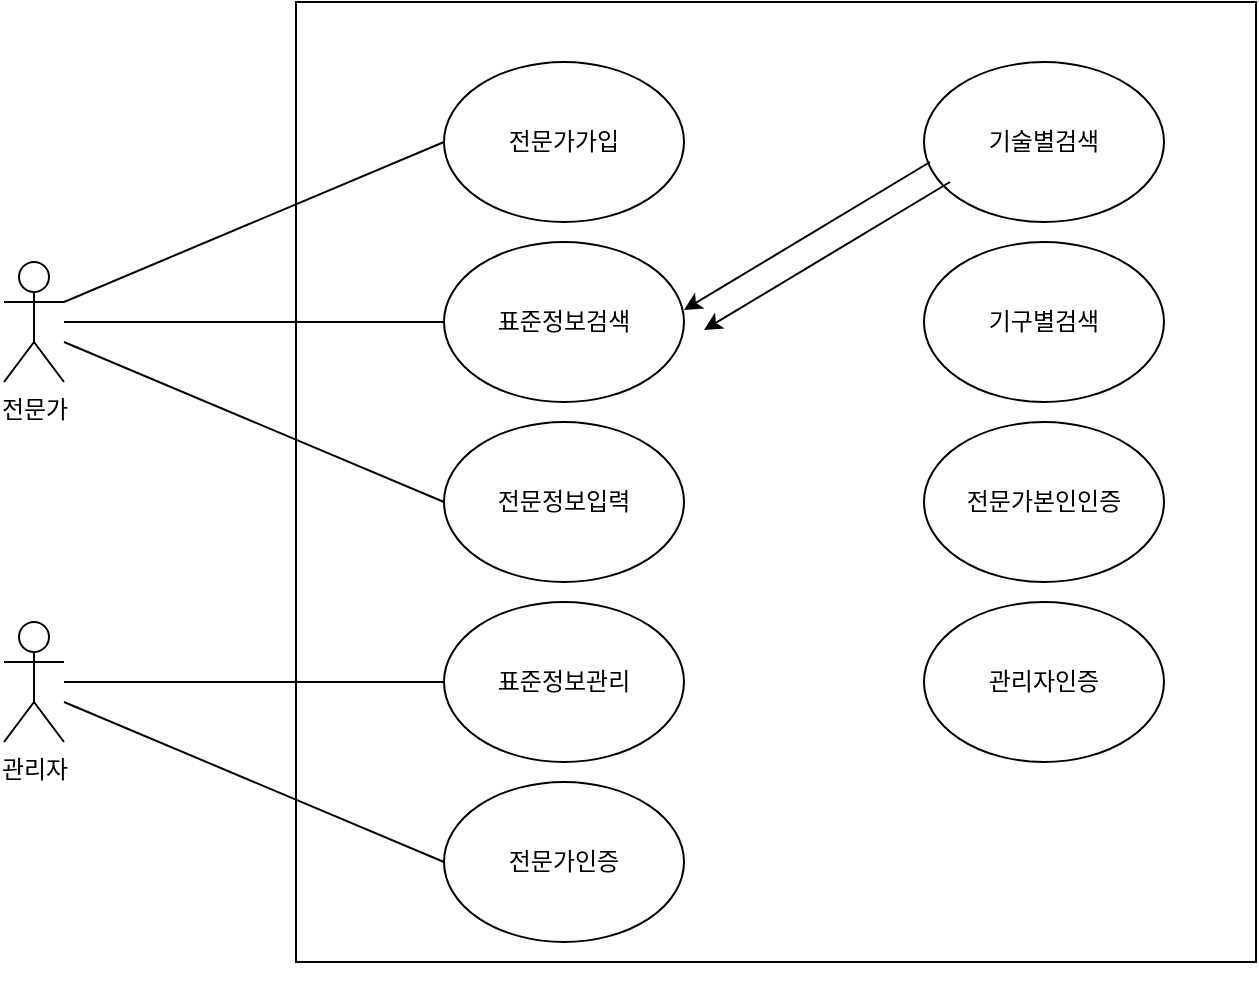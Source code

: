 <mxfile version="14.5.6" type="github">
  <diagram id="ED2n6wAIrzgHzRB9u_bf" name="Page-1">
    <mxGraphModel dx="896" dy="560" grid="1" gridSize="10" guides="1" tooltips="1" connect="1" arrows="1" fold="1" page="1" pageScale="1" pageWidth="827" pageHeight="1169" math="0" shadow="0">
      <root>
        <mxCell id="0" />
        <mxCell id="1" parent="0" />
        <mxCell id="K-j9LZgvzBpwlnVm5rFL-19" value="" style="whiteSpace=wrap;html=1;aspect=fixed;" vertex="1" parent="1">
          <mxGeometry x="246" y="170" width="480" height="480" as="geometry" />
        </mxCell>
        <mxCell id="K-j9LZgvzBpwlnVm5rFL-1" value="전문가" style="shape=umlActor;verticalLabelPosition=bottom;verticalAlign=top;html=1;outlineConnect=0;" vertex="1" parent="1">
          <mxGeometry x="100" y="300" width="30" height="60" as="geometry" />
        </mxCell>
        <mxCell id="K-j9LZgvzBpwlnVm5rFL-2" value="전문가가입" style="ellipse;whiteSpace=wrap;html=1;" vertex="1" parent="1">
          <mxGeometry x="320" y="200" width="120" height="80" as="geometry" />
        </mxCell>
        <mxCell id="K-j9LZgvzBpwlnVm5rFL-3" value="표준정보검색" style="ellipse;whiteSpace=wrap;html=1;" vertex="1" parent="1">
          <mxGeometry x="320" y="290" width="120" height="80" as="geometry" />
        </mxCell>
        <mxCell id="K-j9LZgvzBpwlnVm5rFL-4" value="전문정보입력" style="ellipse;whiteSpace=wrap;html=1;" vertex="1" parent="1">
          <mxGeometry x="320" y="380" width="120" height="80" as="geometry" />
        </mxCell>
        <mxCell id="K-j9LZgvzBpwlnVm5rFL-5" value="표준정보관리" style="ellipse;whiteSpace=wrap;html=1;" vertex="1" parent="1">
          <mxGeometry x="320" y="470" width="120" height="80" as="geometry" />
        </mxCell>
        <mxCell id="K-j9LZgvzBpwlnVm5rFL-6" value="전문가인증" style="ellipse;whiteSpace=wrap;html=1;" vertex="1" parent="1">
          <mxGeometry x="320" y="560" width="120" height="80" as="geometry" />
        </mxCell>
        <mxCell id="K-j9LZgvzBpwlnVm5rFL-11" value="" style="endArrow=none;html=1;entryX=0;entryY=0.5;entryDx=0;entryDy=0;exitX=1;exitY=0.333;exitDx=0;exitDy=0;exitPerimeter=0;" edge="1" parent="1" source="K-j9LZgvzBpwlnVm5rFL-1" target="K-j9LZgvzBpwlnVm5rFL-2">
          <mxGeometry width="50" height="50" relative="1" as="geometry">
            <mxPoint x="140" y="300" as="sourcePoint" />
            <mxPoint x="190" y="250" as="targetPoint" />
          </mxGeometry>
        </mxCell>
        <mxCell id="K-j9LZgvzBpwlnVm5rFL-12" value="" style="endArrow=none;html=1;entryX=0;entryY=0.5;entryDx=0;entryDy=0;" edge="1" parent="1" source="K-j9LZgvzBpwlnVm5rFL-1" target="K-j9LZgvzBpwlnVm5rFL-3">
          <mxGeometry width="50" height="50" relative="1" as="geometry">
            <mxPoint x="150" y="280" as="sourcePoint" />
            <mxPoint x="330" y="330" as="targetPoint" />
          </mxGeometry>
        </mxCell>
        <mxCell id="K-j9LZgvzBpwlnVm5rFL-13" value="" style="endArrow=none;html=1;entryX=0;entryY=0.5;entryDx=0;entryDy=0;" edge="1" parent="1" target="K-j9LZgvzBpwlnVm5rFL-4">
          <mxGeometry width="50" height="50" relative="1" as="geometry">
            <mxPoint x="130" y="340" as="sourcePoint" />
            <mxPoint x="330" y="340" as="targetPoint" />
          </mxGeometry>
        </mxCell>
        <mxCell id="K-j9LZgvzBpwlnVm5rFL-15" value="관리자" style="shape=umlActor;verticalLabelPosition=bottom;verticalAlign=top;html=1;outlineConnect=0;" vertex="1" parent="1">
          <mxGeometry x="100" y="480" width="30" height="60" as="geometry" />
        </mxCell>
        <mxCell id="K-j9LZgvzBpwlnVm5rFL-17" value="" style="endArrow=none;html=1;entryX=0;entryY=0.5;entryDx=0;entryDy=0;" edge="1" parent="1">
          <mxGeometry width="50" height="50" relative="1" as="geometry">
            <mxPoint x="130" y="510" as="sourcePoint" />
            <mxPoint x="320" y="510" as="targetPoint" />
          </mxGeometry>
        </mxCell>
        <mxCell id="K-j9LZgvzBpwlnVm5rFL-18" value="" style="endArrow=none;html=1;entryX=0;entryY=0.5;entryDx=0;entryDy=0;" edge="1" parent="1">
          <mxGeometry width="50" height="50" relative="1" as="geometry">
            <mxPoint x="130" y="520" as="sourcePoint" />
            <mxPoint x="320" y="600" as="targetPoint" />
          </mxGeometry>
        </mxCell>
        <mxCell id="K-j9LZgvzBpwlnVm5rFL-20" value="기구별검색" style="ellipse;whiteSpace=wrap;html=1;" vertex="1" parent="1">
          <mxGeometry x="560" y="290" width="120" height="80" as="geometry" />
        </mxCell>
        <mxCell id="K-j9LZgvzBpwlnVm5rFL-21" value="기술별검색" style="ellipse;whiteSpace=wrap;html=1;" vertex="1" parent="1">
          <mxGeometry x="560" y="200" width="120" height="80" as="geometry" />
        </mxCell>
        <mxCell id="K-j9LZgvzBpwlnVm5rFL-22" value="관리자인증" style="ellipse;whiteSpace=wrap;html=1;" vertex="1" parent="1">
          <mxGeometry x="560" y="470" width="120" height="80" as="geometry" />
        </mxCell>
        <mxCell id="K-j9LZgvzBpwlnVm5rFL-23" value="전문가본인인증" style="ellipse;whiteSpace=wrap;html=1;" vertex="1" parent="1">
          <mxGeometry x="560" y="380" width="120" height="80" as="geometry" />
        </mxCell>
        <mxCell id="K-j9LZgvzBpwlnVm5rFL-24" style="edgeStyle=orthogonalEdgeStyle;rounded=0;orthogonalLoop=1;jettySize=auto;html=1;exitX=0.5;exitY=1;exitDx=0;exitDy=0;" edge="1" parent="1" source="K-j9LZgvzBpwlnVm5rFL-19" target="K-j9LZgvzBpwlnVm5rFL-19">
          <mxGeometry relative="1" as="geometry" />
        </mxCell>
        <mxCell id="K-j9LZgvzBpwlnVm5rFL-25" value="" style="endArrow=classic;html=1;exitX=0.025;exitY=0.625;exitDx=0;exitDy=0;exitPerimeter=0;entryX=1;entryY=0.425;entryDx=0;entryDy=0;entryPerimeter=0;" edge="1" parent="1" source="K-j9LZgvzBpwlnVm5rFL-21" target="K-j9LZgvzBpwlnVm5rFL-3">
          <mxGeometry width="50" height="50" relative="1" as="geometry">
            <mxPoint x="490" y="310" as="sourcePoint" />
            <mxPoint x="540" y="260" as="targetPoint" />
          </mxGeometry>
        </mxCell>
        <mxCell id="K-j9LZgvzBpwlnVm5rFL-28" value="" style="endArrow=classic;html=1;exitX=0.025;exitY=0.625;exitDx=0;exitDy=0;exitPerimeter=0;entryX=1;entryY=0.425;entryDx=0;entryDy=0;entryPerimeter=0;" edge="1" parent="1">
          <mxGeometry width="50" height="50" relative="1" as="geometry">
            <mxPoint x="573" y="260" as="sourcePoint" />
            <mxPoint x="450" y="334" as="targetPoint" />
          </mxGeometry>
        </mxCell>
      </root>
    </mxGraphModel>
  </diagram>
</mxfile>
